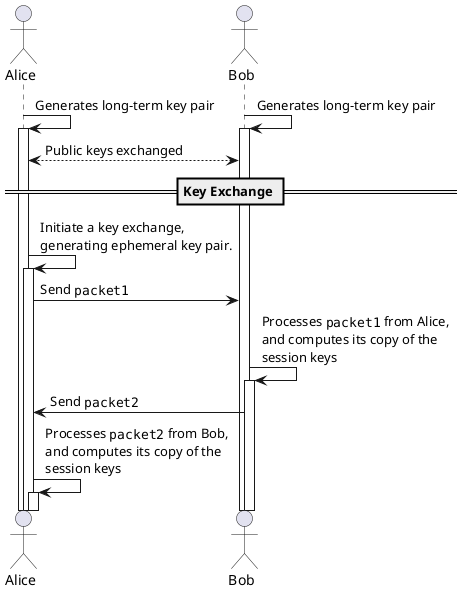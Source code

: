 @startuml
!pragma teoz true
actor Alice
actor Bob
Alice -> Alice: Generates long-term key pair
activate Alice
& Bob -> Bob: Generates long-term key pair
activate Bob
Alice <--> Bob: Public keys exchanged
== Key Exchange ==
Alice -> Alice: Initiate a key exchange,\ngenerating ephemeral key pair.
activate Alice
Alice -> Bob: Send ""packet1""
Bob -> Bob: Processes ""packet1"" from Alice,\nand computes its copy of the\nsession keys
activate Bob
Bob -> Alice: Send ""packet2""
Alice -> Alice: Processes ""packet2"" from Bob,\nand computes its copy of the\nsession keys
activate Alice
@enduml